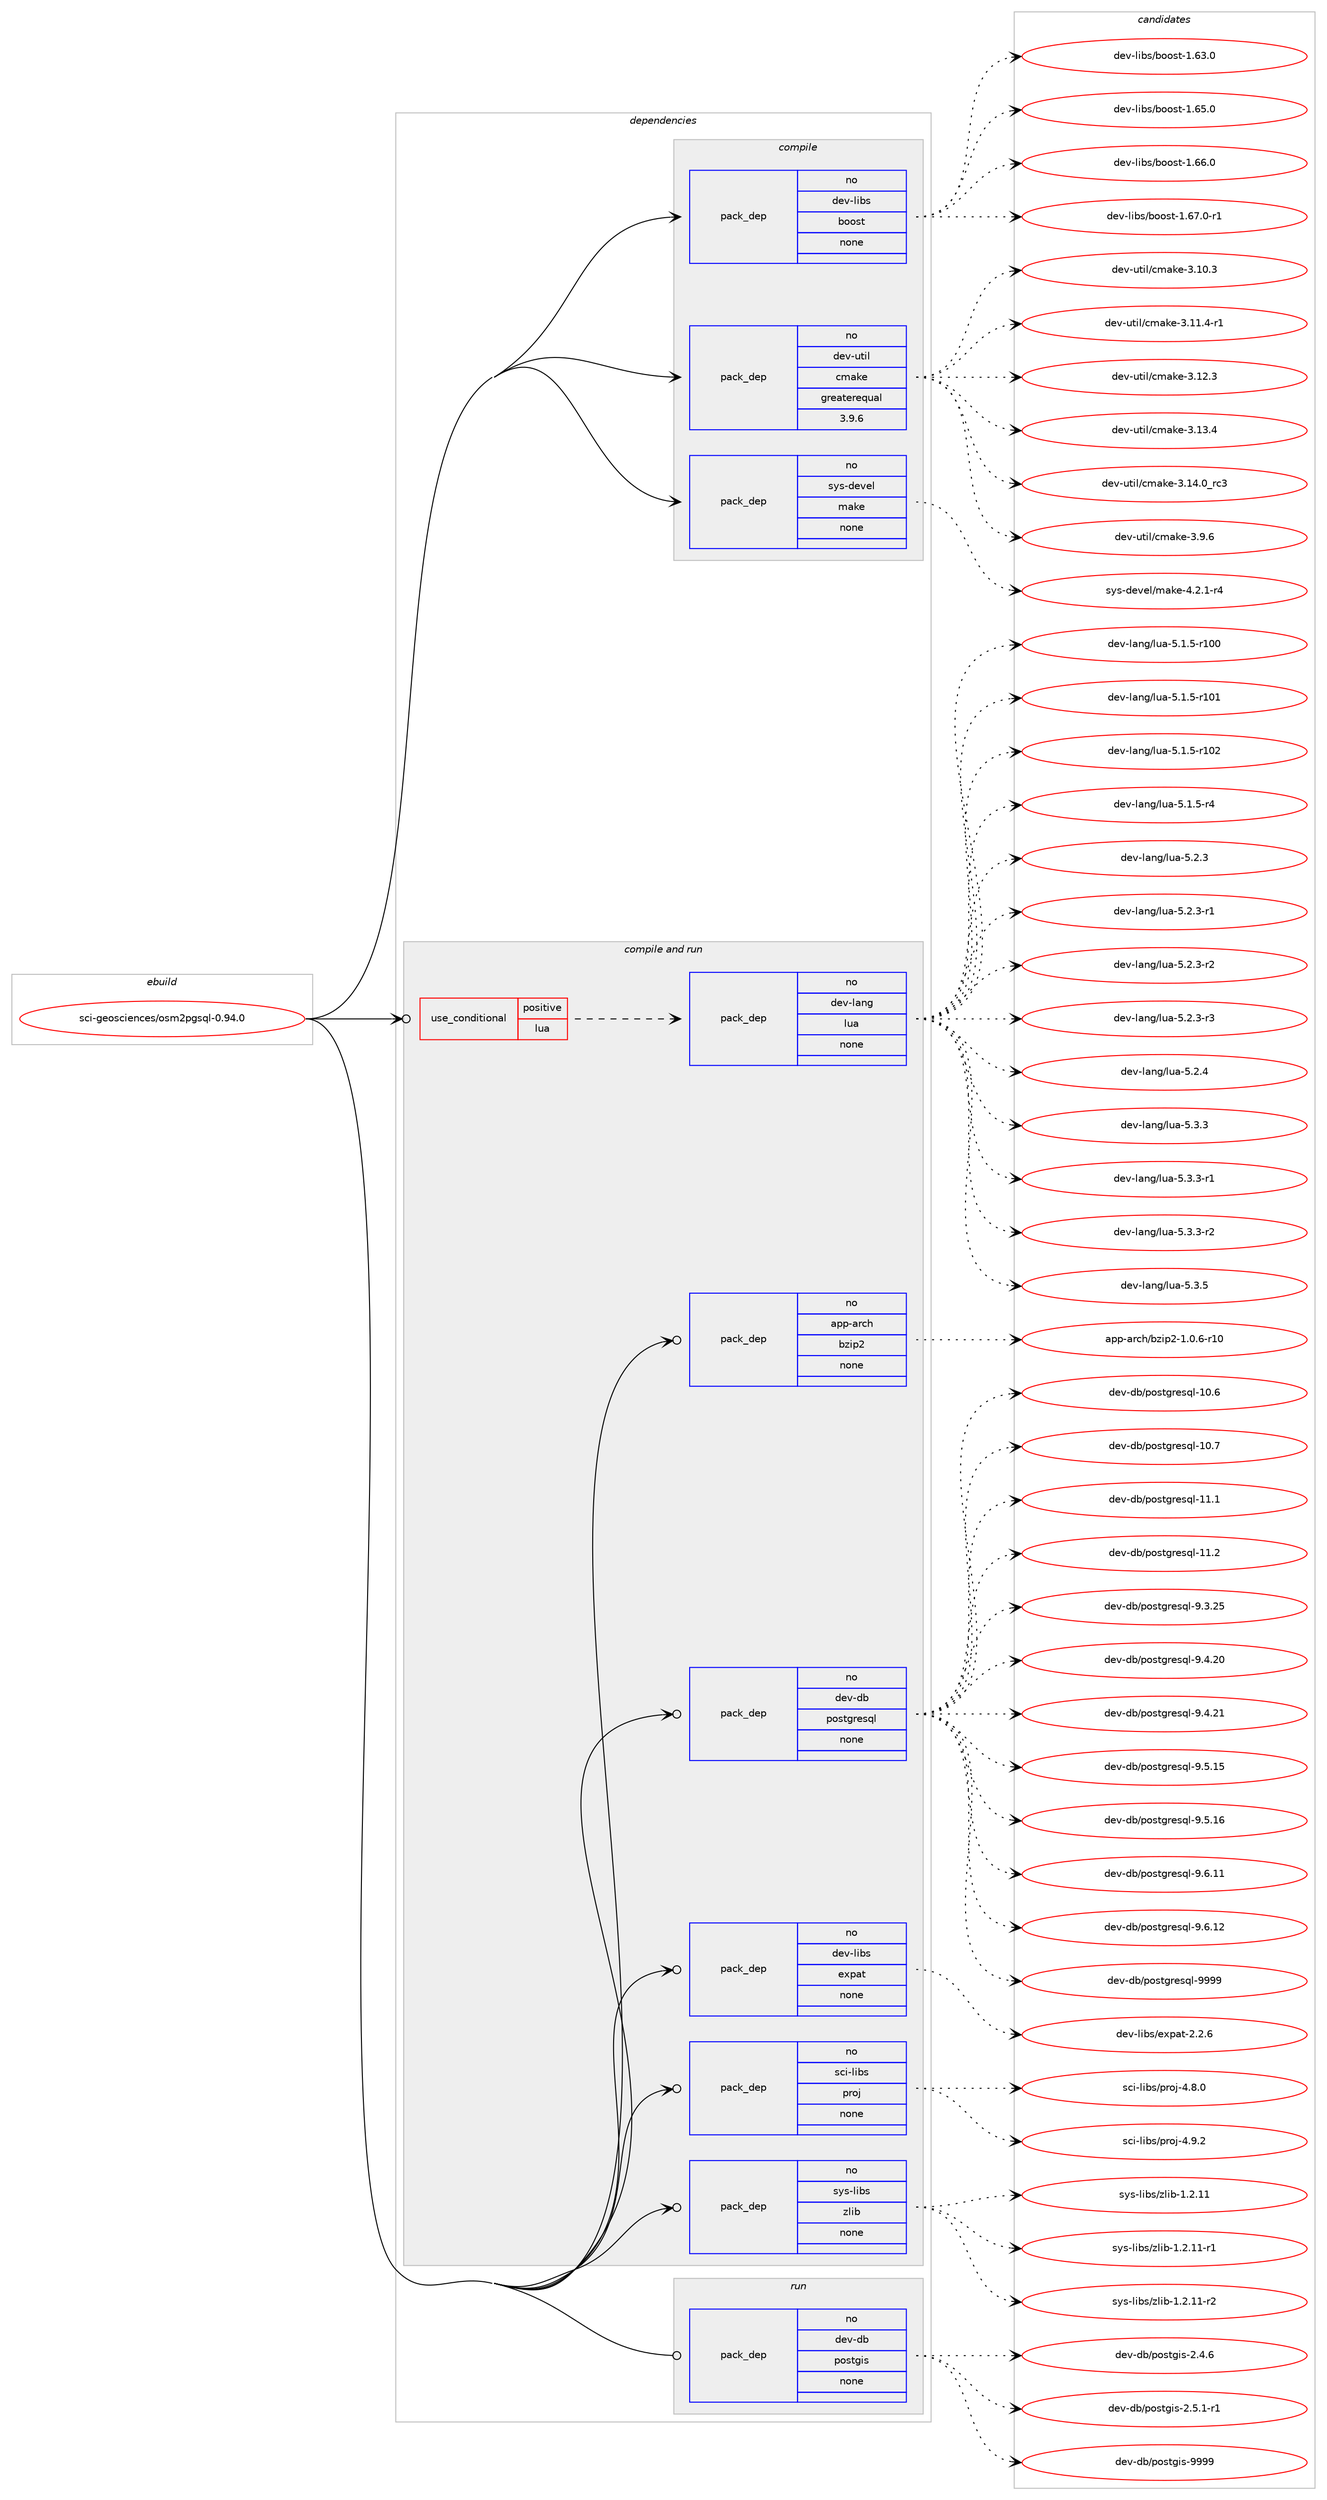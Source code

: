 digraph prolog {

# *************
# Graph options
# *************

newrank=true;
concentrate=true;
compound=true;
graph [rankdir=LR,fontname=Helvetica,fontsize=10,ranksep=1.5];#, ranksep=2.5, nodesep=0.2];
edge  [arrowhead=vee];
node  [fontname=Helvetica,fontsize=10];

# **********
# The ebuild
# **********

subgraph cluster_leftcol {
color=gray;
rank=same;
label=<<i>ebuild</i>>;
id [label="sci-geosciences/osm2pgsql-0.94.0", color=red, width=4, href="../sci-geosciences/osm2pgsql-0.94.0.svg"];
}

# ****************
# The dependencies
# ****************

subgraph cluster_midcol {
color=gray;
label=<<i>dependencies</i>>;
subgraph cluster_compile {
fillcolor="#eeeeee";
style=filled;
label=<<i>compile</i>>;
subgraph pack1210888 {
dependency1691465 [label=<<TABLE BORDER="0" CELLBORDER="1" CELLSPACING="0" CELLPADDING="4" WIDTH="220"><TR><TD ROWSPAN="6" CELLPADDING="30">pack_dep</TD></TR><TR><TD WIDTH="110">no</TD></TR><TR><TD>dev-libs</TD></TR><TR><TD>boost</TD></TR><TR><TD>none</TD></TR><TR><TD></TD></TR></TABLE>>, shape=none, color=blue];
}
id:e -> dependency1691465:w [weight=20,style="solid",arrowhead="vee"];
subgraph pack1210889 {
dependency1691466 [label=<<TABLE BORDER="0" CELLBORDER="1" CELLSPACING="0" CELLPADDING="4" WIDTH="220"><TR><TD ROWSPAN="6" CELLPADDING="30">pack_dep</TD></TR><TR><TD WIDTH="110">no</TD></TR><TR><TD>dev-util</TD></TR><TR><TD>cmake</TD></TR><TR><TD>greaterequal</TD></TR><TR><TD>3.9.6</TD></TR></TABLE>>, shape=none, color=blue];
}
id:e -> dependency1691466:w [weight=20,style="solid",arrowhead="vee"];
subgraph pack1210890 {
dependency1691467 [label=<<TABLE BORDER="0" CELLBORDER="1" CELLSPACING="0" CELLPADDING="4" WIDTH="220"><TR><TD ROWSPAN="6" CELLPADDING="30">pack_dep</TD></TR><TR><TD WIDTH="110">no</TD></TR><TR><TD>sys-devel</TD></TR><TR><TD>make</TD></TR><TR><TD>none</TD></TR><TR><TD></TD></TR></TABLE>>, shape=none, color=blue];
}
id:e -> dependency1691467:w [weight=20,style="solid",arrowhead="vee"];
}
subgraph cluster_compileandrun {
fillcolor="#eeeeee";
style=filled;
label=<<i>compile and run</i>>;
subgraph cond452869 {
dependency1691468 [label=<<TABLE BORDER="0" CELLBORDER="1" CELLSPACING="0" CELLPADDING="4"><TR><TD ROWSPAN="3" CELLPADDING="10">use_conditional</TD></TR><TR><TD>positive</TD></TR><TR><TD>lua</TD></TR></TABLE>>, shape=none, color=red];
subgraph pack1210891 {
dependency1691469 [label=<<TABLE BORDER="0" CELLBORDER="1" CELLSPACING="0" CELLPADDING="4" WIDTH="220"><TR><TD ROWSPAN="6" CELLPADDING="30">pack_dep</TD></TR><TR><TD WIDTH="110">no</TD></TR><TR><TD>dev-lang</TD></TR><TR><TD>lua</TD></TR><TR><TD>none</TD></TR><TR><TD></TD></TR></TABLE>>, shape=none, color=blue];
}
dependency1691468:e -> dependency1691469:w [weight=20,style="dashed",arrowhead="vee"];
}
id:e -> dependency1691468:w [weight=20,style="solid",arrowhead="odotvee"];
subgraph pack1210892 {
dependency1691470 [label=<<TABLE BORDER="0" CELLBORDER="1" CELLSPACING="0" CELLPADDING="4" WIDTH="220"><TR><TD ROWSPAN="6" CELLPADDING="30">pack_dep</TD></TR><TR><TD WIDTH="110">no</TD></TR><TR><TD>app-arch</TD></TR><TR><TD>bzip2</TD></TR><TR><TD>none</TD></TR><TR><TD></TD></TR></TABLE>>, shape=none, color=blue];
}
id:e -> dependency1691470:w [weight=20,style="solid",arrowhead="odotvee"];
subgraph pack1210893 {
dependency1691471 [label=<<TABLE BORDER="0" CELLBORDER="1" CELLSPACING="0" CELLPADDING="4" WIDTH="220"><TR><TD ROWSPAN="6" CELLPADDING="30">pack_dep</TD></TR><TR><TD WIDTH="110">no</TD></TR><TR><TD>dev-db</TD></TR><TR><TD>postgresql</TD></TR><TR><TD>none</TD></TR><TR><TD></TD></TR></TABLE>>, shape=none, color=blue];
}
id:e -> dependency1691471:w [weight=20,style="solid",arrowhead="odotvee"];
subgraph pack1210894 {
dependency1691472 [label=<<TABLE BORDER="0" CELLBORDER="1" CELLSPACING="0" CELLPADDING="4" WIDTH="220"><TR><TD ROWSPAN="6" CELLPADDING="30">pack_dep</TD></TR><TR><TD WIDTH="110">no</TD></TR><TR><TD>dev-libs</TD></TR><TR><TD>expat</TD></TR><TR><TD>none</TD></TR><TR><TD></TD></TR></TABLE>>, shape=none, color=blue];
}
id:e -> dependency1691472:w [weight=20,style="solid",arrowhead="odotvee"];
subgraph pack1210895 {
dependency1691473 [label=<<TABLE BORDER="0" CELLBORDER="1" CELLSPACING="0" CELLPADDING="4" WIDTH="220"><TR><TD ROWSPAN="6" CELLPADDING="30">pack_dep</TD></TR><TR><TD WIDTH="110">no</TD></TR><TR><TD>sci-libs</TD></TR><TR><TD>proj</TD></TR><TR><TD>none</TD></TR><TR><TD></TD></TR></TABLE>>, shape=none, color=blue];
}
id:e -> dependency1691473:w [weight=20,style="solid",arrowhead="odotvee"];
subgraph pack1210896 {
dependency1691474 [label=<<TABLE BORDER="0" CELLBORDER="1" CELLSPACING="0" CELLPADDING="4" WIDTH="220"><TR><TD ROWSPAN="6" CELLPADDING="30">pack_dep</TD></TR><TR><TD WIDTH="110">no</TD></TR><TR><TD>sys-libs</TD></TR><TR><TD>zlib</TD></TR><TR><TD>none</TD></TR><TR><TD></TD></TR></TABLE>>, shape=none, color=blue];
}
id:e -> dependency1691474:w [weight=20,style="solid",arrowhead="odotvee"];
}
subgraph cluster_run {
fillcolor="#eeeeee";
style=filled;
label=<<i>run</i>>;
subgraph pack1210897 {
dependency1691475 [label=<<TABLE BORDER="0" CELLBORDER="1" CELLSPACING="0" CELLPADDING="4" WIDTH="220"><TR><TD ROWSPAN="6" CELLPADDING="30">pack_dep</TD></TR><TR><TD WIDTH="110">no</TD></TR><TR><TD>dev-db</TD></TR><TR><TD>postgis</TD></TR><TR><TD>none</TD></TR><TR><TD></TD></TR></TABLE>>, shape=none, color=blue];
}
id:e -> dependency1691475:w [weight=20,style="solid",arrowhead="odot"];
}
}

# **************
# The candidates
# **************

subgraph cluster_choices {
rank=same;
color=gray;
label=<<i>candidates</i>>;

subgraph choice1210888 {
color=black;
nodesep=1;
choice1001011184510810598115479811111111511645494654514648 [label="dev-libs/boost-1.63.0", color=red, width=4,href="../dev-libs/boost-1.63.0.svg"];
choice1001011184510810598115479811111111511645494654534648 [label="dev-libs/boost-1.65.0", color=red, width=4,href="../dev-libs/boost-1.65.0.svg"];
choice1001011184510810598115479811111111511645494654544648 [label="dev-libs/boost-1.66.0", color=red, width=4,href="../dev-libs/boost-1.66.0.svg"];
choice10010111845108105981154798111111115116454946545546484511449 [label="dev-libs/boost-1.67.0-r1", color=red, width=4,href="../dev-libs/boost-1.67.0-r1.svg"];
dependency1691465:e -> choice1001011184510810598115479811111111511645494654514648:w [style=dotted,weight="100"];
dependency1691465:e -> choice1001011184510810598115479811111111511645494654534648:w [style=dotted,weight="100"];
dependency1691465:e -> choice1001011184510810598115479811111111511645494654544648:w [style=dotted,weight="100"];
dependency1691465:e -> choice10010111845108105981154798111111115116454946545546484511449:w [style=dotted,weight="100"];
}
subgraph choice1210889 {
color=black;
nodesep=1;
choice1001011184511711610510847991099710710145514649484651 [label="dev-util/cmake-3.10.3", color=red, width=4,href="../dev-util/cmake-3.10.3.svg"];
choice10010111845117116105108479910997107101455146494946524511449 [label="dev-util/cmake-3.11.4-r1", color=red, width=4,href="../dev-util/cmake-3.11.4-r1.svg"];
choice1001011184511711610510847991099710710145514649504651 [label="dev-util/cmake-3.12.3", color=red, width=4,href="../dev-util/cmake-3.12.3.svg"];
choice1001011184511711610510847991099710710145514649514652 [label="dev-util/cmake-3.13.4", color=red, width=4,href="../dev-util/cmake-3.13.4.svg"];
choice1001011184511711610510847991099710710145514649524648951149951 [label="dev-util/cmake-3.14.0_rc3", color=red, width=4,href="../dev-util/cmake-3.14.0_rc3.svg"];
choice10010111845117116105108479910997107101455146574654 [label="dev-util/cmake-3.9.6", color=red, width=4,href="../dev-util/cmake-3.9.6.svg"];
dependency1691466:e -> choice1001011184511711610510847991099710710145514649484651:w [style=dotted,weight="100"];
dependency1691466:e -> choice10010111845117116105108479910997107101455146494946524511449:w [style=dotted,weight="100"];
dependency1691466:e -> choice1001011184511711610510847991099710710145514649504651:w [style=dotted,weight="100"];
dependency1691466:e -> choice1001011184511711610510847991099710710145514649514652:w [style=dotted,weight="100"];
dependency1691466:e -> choice1001011184511711610510847991099710710145514649524648951149951:w [style=dotted,weight="100"];
dependency1691466:e -> choice10010111845117116105108479910997107101455146574654:w [style=dotted,weight="100"];
}
subgraph choice1210890 {
color=black;
nodesep=1;
choice1151211154510010111810110847109971071014552465046494511452 [label="sys-devel/make-4.2.1-r4", color=red, width=4,href="../sys-devel/make-4.2.1-r4.svg"];
dependency1691467:e -> choice1151211154510010111810110847109971071014552465046494511452:w [style=dotted,weight="100"];
}
subgraph choice1210891 {
color=black;
nodesep=1;
choice1001011184510897110103471081179745534649465345114494848 [label="dev-lang/lua-5.1.5-r100", color=red, width=4,href="../dev-lang/lua-5.1.5-r100.svg"];
choice1001011184510897110103471081179745534649465345114494849 [label="dev-lang/lua-5.1.5-r101", color=red, width=4,href="../dev-lang/lua-5.1.5-r101.svg"];
choice1001011184510897110103471081179745534649465345114494850 [label="dev-lang/lua-5.1.5-r102", color=red, width=4,href="../dev-lang/lua-5.1.5-r102.svg"];
choice100101118451089711010347108117974553464946534511452 [label="dev-lang/lua-5.1.5-r4", color=red, width=4,href="../dev-lang/lua-5.1.5-r4.svg"];
choice10010111845108971101034710811797455346504651 [label="dev-lang/lua-5.2.3", color=red, width=4,href="../dev-lang/lua-5.2.3.svg"];
choice100101118451089711010347108117974553465046514511449 [label="dev-lang/lua-5.2.3-r1", color=red, width=4,href="../dev-lang/lua-5.2.3-r1.svg"];
choice100101118451089711010347108117974553465046514511450 [label="dev-lang/lua-5.2.3-r2", color=red, width=4,href="../dev-lang/lua-5.2.3-r2.svg"];
choice100101118451089711010347108117974553465046514511451 [label="dev-lang/lua-5.2.3-r3", color=red, width=4,href="../dev-lang/lua-5.2.3-r3.svg"];
choice10010111845108971101034710811797455346504652 [label="dev-lang/lua-5.2.4", color=red, width=4,href="../dev-lang/lua-5.2.4.svg"];
choice10010111845108971101034710811797455346514651 [label="dev-lang/lua-5.3.3", color=red, width=4,href="../dev-lang/lua-5.3.3.svg"];
choice100101118451089711010347108117974553465146514511449 [label="dev-lang/lua-5.3.3-r1", color=red, width=4,href="../dev-lang/lua-5.3.3-r1.svg"];
choice100101118451089711010347108117974553465146514511450 [label="dev-lang/lua-5.3.3-r2", color=red, width=4,href="../dev-lang/lua-5.3.3-r2.svg"];
choice10010111845108971101034710811797455346514653 [label="dev-lang/lua-5.3.5", color=red, width=4,href="../dev-lang/lua-5.3.5.svg"];
dependency1691469:e -> choice1001011184510897110103471081179745534649465345114494848:w [style=dotted,weight="100"];
dependency1691469:e -> choice1001011184510897110103471081179745534649465345114494849:w [style=dotted,weight="100"];
dependency1691469:e -> choice1001011184510897110103471081179745534649465345114494850:w [style=dotted,weight="100"];
dependency1691469:e -> choice100101118451089711010347108117974553464946534511452:w [style=dotted,weight="100"];
dependency1691469:e -> choice10010111845108971101034710811797455346504651:w [style=dotted,weight="100"];
dependency1691469:e -> choice100101118451089711010347108117974553465046514511449:w [style=dotted,weight="100"];
dependency1691469:e -> choice100101118451089711010347108117974553465046514511450:w [style=dotted,weight="100"];
dependency1691469:e -> choice100101118451089711010347108117974553465046514511451:w [style=dotted,weight="100"];
dependency1691469:e -> choice10010111845108971101034710811797455346504652:w [style=dotted,weight="100"];
dependency1691469:e -> choice10010111845108971101034710811797455346514651:w [style=dotted,weight="100"];
dependency1691469:e -> choice100101118451089711010347108117974553465146514511449:w [style=dotted,weight="100"];
dependency1691469:e -> choice100101118451089711010347108117974553465146514511450:w [style=dotted,weight="100"];
dependency1691469:e -> choice10010111845108971101034710811797455346514653:w [style=dotted,weight="100"];
}
subgraph choice1210892 {
color=black;
nodesep=1;
choice97112112459711499104479812210511250454946484654451144948 [label="app-arch/bzip2-1.0.6-r10", color=red, width=4,href="../app-arch/bzip2-1.0.6-r10.svg"];
dependency1691470:e -> choice97112112459711499104479812210511250454946484654451144948:w [style=dotted,weight="100"];
}
subgraph choice1210893 {
color=black;
nodesep=1;
choice1001011184510098471121111151161031141011151131084549484654 [label="dev-db/postgresql-10.6", color=red, width=4,href="../dev-db/postgresql-10.6.svg"];
choice1001011184510098471121111151161031141011151131084549484655 [label="dev-db/postgresql-10.7", color=red, width=4,href="../dev-db/postgresql-10.7.svg"];
choice1001011184510098471121111151161031141011151131084549494649 [label="dev-db/postgresql-11.1", color=red, width=4,href="../dev-db/postgresql-11.1.svg"];
choice1001011184510098471121111151161031141011151131084549494650 [label="dev-db/postgresql-11.2", color=red, width=4,href="../dev-db/postgresql-11.2.svg"];
choice10010111845100984711211111511610311410111511310845574651465053 [label="dev-db/postgresql-9.3.25", color=red, width=4,href="../dev-db/postgresql-9.3.25.svg"];
choice10010111845100984711211111511610311410111511310845574652465048 [label="dev-db/postgresql-9.4.20", color=red, width=4,href="../dev-db/postgresql-9.4.20.svg"];
choice10010111845100984711211111511610311410111511310845574652465049 [label="dev-db/postgresql-9.4.21", color=red, width=4,href="../dev-db/postgresql-9.4.21.svg"];
choice10010111845100984711211111511610311410111511310845574653464953 [label="dev-db/postgresql-9.5.15", color=red, width=4,href="../dev-db/postgresql-9.5.15.svg"];
choice10010111845100984711211111511610311410111511310845574653464954 [label="dev-db/postgresql-9.5.16", color=red, width=4,href="../dev-db/postgresql-9.5.16.svg"];
choice10010111845100984711211111511610311410111511310845574654464949 [label="dev-db/postgresql-9.6.11", color=red, width=4,href="../dev-db/postgresql-9.6.11.svg"];
choice10010111845100984711211111511610311410111511310845574654464950 [label="dev-db/postgresql-9.6.12", color=red, width=4,href="../dev-db/postgresql-9.6.12.svg"];
choice1001011184510098471121111151161031141011151131084557575757 [label="dev-db/postgresql-9999", color=red, width=4,href="../dev-db/postgresql-9999.svg"];
dependency1691471:e -> choice1001011184510098471121111151161031141011151131084549484654:w [style=dotted,weight="100"];
dependency1691471:e -> choice1001011184510098471121111151161031141011151131084549484655:w [style=dotted,weight="100"];
dependency1691471:e -> choice1001011184510098471121111151161031141011151131084549494649:w [style=dotted,weight="100"];
dependency1691471:e -> choice1001011184510098471121111151161031141011151131084549494650:w [style=dotted,weight="100"];
dependency1691471:e -> choice10010111845100984711211111511610311410111511310845574651465053:w [style=dotted,weight="100"];
dependency1691471:e -> choice10010111845100984711211111511610311410111511310845574652465048:w [style=dotted,weight="100"];
dependency1691471:e -> choice10010111845100984711211111511610311410111511310845574652465049:w [style=dotted,weight="100"];
dependency1691471:e -> choice10010111845100984711211111511610311410111511310845574653464953:w [style=dotted,weight="100"];
dependency1691471:e -> choice10010111845100984711211111511610311410111511310845574653464954:w [style=dotted,weight="100"];
dependency1691471:e -> choice10010111845100984711211111511610311410111511310845574654464949:w [style=dotted,weight="100"];
dependency1691471:e -> choice10010111845100984711211111511610311410111511310845574654464950:w [style=dotted,weight="100"];
dependency1691471:e -> choice1001011184510098471121111151161031141011151131084557575757:w [style=dotted,weight="100"];
}
subgraph choice1210894 {
color=black;
nodesep=1;
choice10010111845108105981154710112011297116455046504654 [label="dev-libs/expat-2.2.6", color=red, width=4,href="../dev-libs/expat-2.2.6.svg"];
dependency1691472:e -> choice10010111845108105981154710112011297116455046504654:w [style=dotted,weight="100"];
}
subgraph choice1210895 {
color=black;
nodesep=1;
choice11599105451081059811547112114111106455246564648 [label="sci-libs/proj-4.8.0", color=red, width=4,href="../sci-libs/proj-4.8.0.svg"];
choice11599105451081059811547112114111106455246574650 [label="sci-libs/proj-4.9.2", color=red, width=4,href="../sci-libs/proj-4.9.2.svg"];
dependency1691473:e -> choice11599105451081059811547112114111106455246564648:w [style=dotted,weight="100"];
dependency1691473:e -> choice11599105451081059811547112114111106455246574650:w [style=dotted,weight="100"];
}
subgraph choice1210896 {
color=black;
nodesep=1;
choice1151211154510810598115471221081059845494650464949 [label="sys-libs/zlib-1.2.11", color=red, width=4,href="../sys-libs/zlib-1.2.11.svg"];
choice11512111545108105981154712210810598454946504649494511449 [label="sys-libs/zlib-1.2.11-r1", color=red, width=4,href="../sys-libs/zlib-1.2.11-r1.svg"];
choice11512111545108105981154712210810598454946504649494511450 [label="sys-libs/zlib-1.2.11-r2", color=red, width=4,href="../sys-libs/zlib-1.2.11-r2.svg"];
dependency1691474:e -> choice1151211154510810598115471221081059845494650464949:w [style=dotted,weight="100"];
dependency1691474:e -> choice11512111545108105981154712210810598454946504649494511449:w [style=dotted,weight="100"];
dependency1691474:e -> choice11512111545108105981154712210810598454946504649494511450:w [style=dotted,weight="100"];
}
subgraph choice1210897 {
color=black;
nodesep=1;
choice100101118451009847112111115116103105115455046524654 [label="dev-db/postgis-2.4.6", color=red, width=4,href="../dev-db/postgis-2.4.6.svg"];
choice1001011184510098471121111151161031051154550465346494511449 [label="dev-db/postgis-2.5.1-r1", color=red, width=4,href="../dev-db/postgis-2.5.1-r1.svg"];
choice1001011184510098471121111151161031051154557575757 [label="dev-db/postgis-9999", color=red, width=4,href="../dev-db/postgis-9999.svg"];
dependency1691475:e -> choice100101118451009847112111115116103105115455046524654:w [style=dotted,weight="100"];
dependency1691475:e -> choice1001011184510098471121111151161031051154550465346494511449:w [style=dotted,weight="100"];
dependency1691475:e -> choice1001011184510098471121111151161031051154557575757:w [style=dotted,weight="100"];
}
}

}
